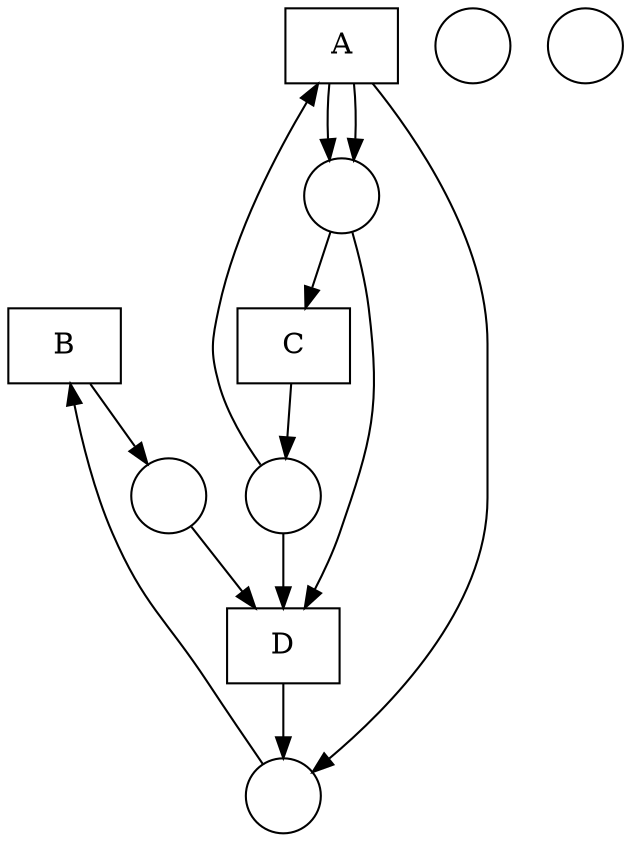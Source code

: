 digraph "Fittest net" {
	node [shape=box]
	B [label=B]
	D [label=D]
	C [label=C]
	A [label=A]
	node [shape=circle]
	1 [label=" "]
	2 [label=" "]
	3 [label=" "]
	4 [label=" "]
	5 [label=" "]
	6 [label=" "]
	3 -> B
	B -> 4
	1 -> D
	4 -> D
	2 -> D
	D -> 3
	2 -> C
	C -> 1
	1 -> A
	A -> 3
	A -> 2
	A -> 2
}
